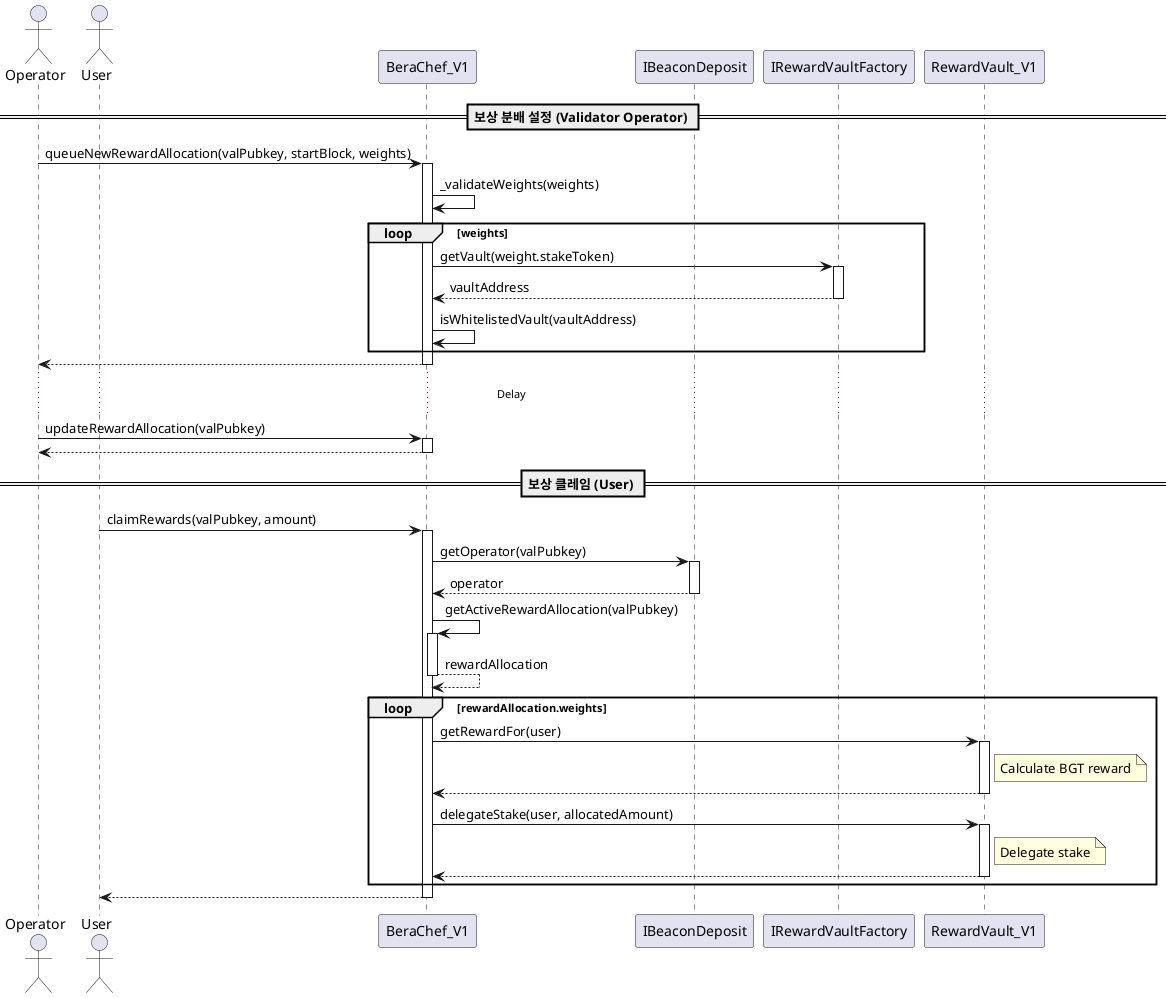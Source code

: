 @startuml BeraChef_V1_Sequence

actor Operator
actor User
participant Chef as "BeraChef_V1"
participant BeaconDeposit as "IBeaconDeposit"
participant Factory as "IRewardVaultFactory"
participant Vault as "RewardVault_V1"

== 보상 분배 설정 (Validator Operator) ==

Operator -> Chef : queueNewRewardAllocation(valPubkey, startBlock, weights)
activate Chef
Chef -> Chef : _validateWeights(weights)
loop weights
    Chef -> Factory : getVault(weight.stakeToken)
    activate Factory
    Factory --> Chef : vaultAddress
    deactivate Factory
    Chef -> Chef : isWhitelistedVault(vaultAddress)
end
Chef --> Operator
deactivate Chef

... Delay ...

Operator -> Chef : updateRewardAllocation(valPubkey)
activate Chef
Chef --> Operator
deactivate Chef

== 보상 클레임 (User) ==

User -> Chef : claimRewards(valPubkey, amount)
activate Chef
Chef -> BeaconDeposit : getOperator(valPubkey)
activate BeaconDeposit
BeaconDeposit --> Chef : operator
deactivate BeaconDeposit
Chef -> Chef : getActiveRewardAllocation(valPubkey)
activate Chef
Chef --> Chef : rewardAllocation
deactivate Chef
loop rewardAllocation.weights
    Chef -> Vault : getRewardFor(user)
    note right of Vault : Calculate BGT reward
    activate Vault
    Vault --> Chef
    deactivate Vault

    Chef -> Vault : delegateStake(user, allocatedAmount)
    note right of Vault : Delegate stake
    activate Vault
    Vault --> Chef
    deactivate Vault
end
Chef --> User
deactivate Chef

@enduml 